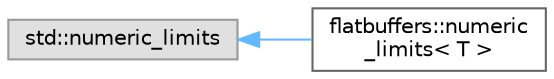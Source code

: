 digraph "Graphical Class Hierarchy"
{
 // LATEX_PDF_SIZE
  bgcolor="transparent";
  edge [fontname=Helvetica,fontsize=10,labelfontname=Helvetica,labelfontsize=10];
  node [fontname=Helvetica,fontsize=10,shape=box,height=0.2,width=0.4];
  rankdir="LR";
  Node0 [id="Node000000",label="std::numeric_limits",height=0.2,width=0.4,color="grey60", fillcolor="#E0E0E0", style="filled",tooltip=" "];
  Node0 -> Node1 [id="edge453_Node000000_Node000001",dir="back",color="steelblue1",style="solid",tooltip=" "];
  Node1 [id="Node000001",label="flatbuffers::numeric\l_limits\< T \>",height=0.2,width=0.4,color="grey40", fillcolor="white", style="filled",URL="$classflatbuffers_1_1numeric__limits.html",tooltip=" "];
}
